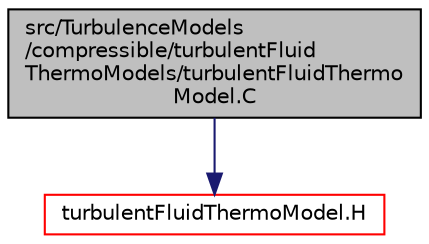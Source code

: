 digraph "src/TurbulenceModels/compressible/turbulentFluidThermoModels/turbulentFluidThermoModel.C"
{
  bgcolor="transparent";
  edge [fontname="Helvetica",fontsize="10",labelfontname="Helvetica",labelfontsize="10"];
  node [fontname="Helvetica",fontsize="10",shape=record];
  Node1 [label="src/TurbulenceModels\l/compressible/turbulentFluid\lThermoModels/turbulentFluidThermo\lModel.C",height=0.2,width=0.4,color="black", fillcolor="grey75", style="filled", fontcolor="black"];
  Node1 -> Node2 [color="midnightblue",fontsize="10",style="solid",fontname="Helvetica"];
  Node2 [label="turbulentFluidThermoModel.H",height=0.2,width=0.4,color="red",URL="$a10756.html"];
}
